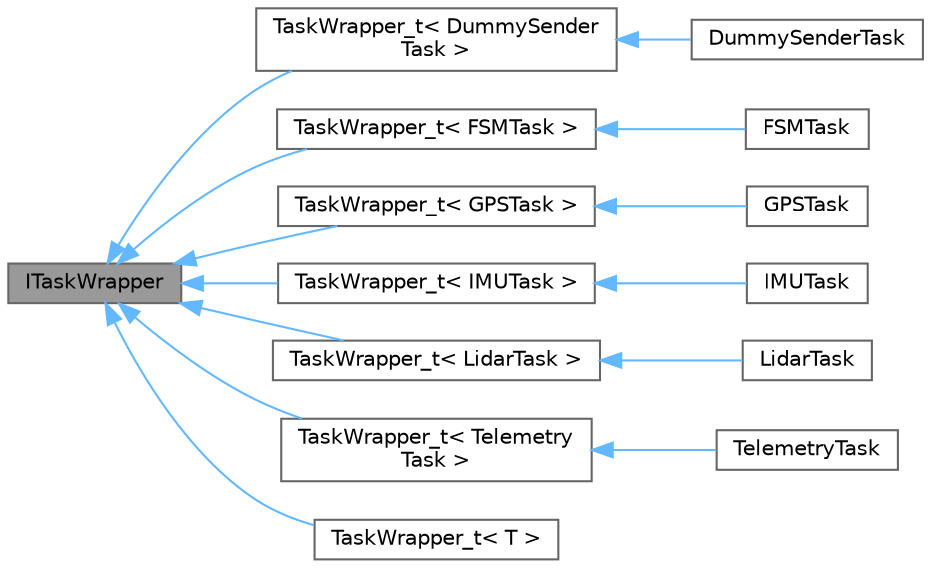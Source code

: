 digraph "ITaskWrapper"
{
 // LATEX_PDF_SIZE
  bgcolor="transparent";
  edge [fontname=Helvetica,fontsize=10,labelfontname=Helvetica,labelfontsize=10];
  node [fontname=Helvetica,fontsize=10,shape=box,height=0.2,width=0.4];
  rankdir="LR";
  Node1 [id="Node000001",label="ITaskWrapper",height=0.2,width=0.4,color="gray40", fillcolor="grey60", style="filled", fontcolor="black",tooltip=" "];
  Node1 -> Node2 [id="edge1_Node000001_Node000002",dir="back",color="steelblue1",style="solid",tooltip=" "];
  Node2 [id="Node000002",label="TaskWrapper_t\< DummySender\lTask \>",height=0.2,width=0.4,color="gray40", fillcolor="white", style="filled",URL="$class_task_wrapper__t.html",tooltip=" "];
  Node2 -> Node3 [id="edge2_Node000002_Node000003",dir="back",color="steelblue1",style="solid",tooltip=" "];
  Node3 [id="Node000003",label="DummySenderTask",height=0.2,width=0.4,color="gray40", fillcolor="white", style="filled",URL="$class_dummy_sender_task.html",tooltip=" "];
  Node1 -> Node4 [id="edge3_Node000001_Node000004",dir="back",color="steelblue1",style="solid",tooltip=" "];
  Node4 [id="Node000004",label="TaskWrapper_t\< FSMTask \>",height=0.2,width=0.4,color="gray40", fillcolor="white", style="filled",URL="$class_task_wrapper__t.html",tooltip=" "];
  Node4 -> Node5 [id="edge4_Node000004_Node000005",dir="back",color="steelblue1",style="solid",tooltip=" "];
  Node5 [id="Node000005",label="FSMTask",height=0.2,width=0.4,color="gray40", fillcolor="white", style="filled",URL="$class_f_s_m_task.html",tooltip=" "];
  Node1 -> Node6 [id="edge5_Node000001_Node000006",dir="back",color="steelblue1",style="solid",tooltip=" "];
  Node6 [id="Node000006",label="TaskWrapper_t\< GPSTask \>",height=0.2,width=0.4,color="gray40", fillcolor="white", style="filled",URL="$class_task_wrapper__t.html",tooltip=" "];
  Node6 -> Node7 [id="edge6_Node000006_Node000007",dir="back",color="steelblue1",style="solid",tooltip=" "];
  Node7 [id="Node000007",label="GPSTask",height=0.2,width=0.4,color="gray40", fillcolor="white", style="filled",URL="$class_g_p_s_task.html",tooltip=" "];
  Node1 -> Node8 [id="edge7_Node000001_Node000008",dir="back",color="steelblue1",style="solid",tooltip=" "];
  Node8 [id="Node000008",label="TaskWrapper_t\< IMUTask \>",height=0.2,width=0.4,color="gray40", fillcolor="white", style="filled",URL="$class_task_wrapper__t.html",tooltip=" "];
  Node8 -> Node9 [id="edge8_Node000008_Node000009",dir="back",color="steelblue1",style="solid",tooltip=" "];
  Node9 [id="Node000009",label="IMUTask",height=0.2,width=0.4,color="gray40", fillcolor="white", style="filled",URL="$class_i_m_u_task.html",tooltip=" "];
  Node1 -> Node10 [id="edge9_Node000001_Node000010",dir="back",color="steelblue1",style="solid",tooltip=" "];
  Node10 [id="Node000010",label="TaskWrapper_t\< LidarTask \>",height=0.2,width=0.4,color="gray40", fillcolor="white", style="filled",URL="$class_task_wrapper__t.html",tooltip=" "];
  Node10 -> Node11 [id="edge10_Node000010_Node000011",dir="back",color="steelblue1",style="solid",tooltip=" "];
  Node11 [id="Node000011",label="LidarTask",height=0.2,width=0.4,color="gray40", fillcolor="white", style="filled",URL="$class_lidar_task.html",tooltip=" "];
  Node1 -> Node12 [id="edge11_Node000001_Node000012",dir="back",color="steelblue1",style="solid",tooltip=" "];
  Node12 [id="Node000012",label="TaskWrapper_t\< Telemetry\lTask \>",height=0.2,width=0.4,color="gray40", fillcolor="white", style="filled",URL="$class_task_wrapper__t.html",tooltip=" "];
  Node12 -> Node13 [id="edge12_Node000012_Node000013",dir="back",color="steelblue1",style="solid",tooltip=" "];
  Node13 [id="Node000013",label="TelemetryTask",height=0.2,width=0.4,color="gray40", fillcolor="white", style="filled",URL="$class_telemetry_task.html",tooltip=" "];
  Node1 -> Node14 [id="edge13_Node000001_Node000014",dir="back",color="steelblue1",style="solid",tooltip=" "];
  Node14 [id="Node000014",label="TaskWrapper_t\< T \>",height=0.2,width=0.4,color="gray40", fillcolor="white", style="filled",URL="$class_task_wrapper__t.html",tooltip="Abstract base class for wrapping FreeRTOS tasks with start/stop control and lifecycle hooks."];
}
